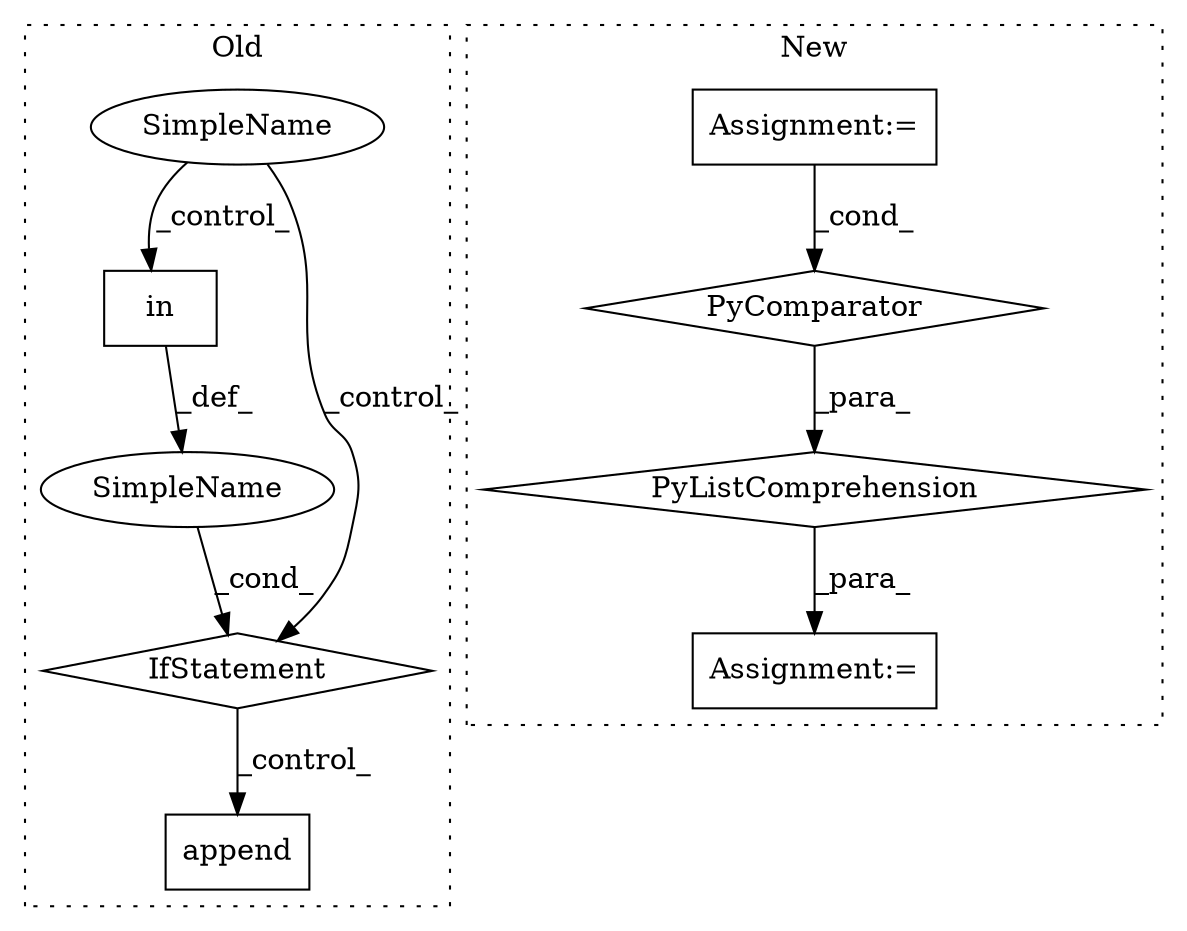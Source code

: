 digraph G {
subgraph cluster0 {
1 [label="in" a="105" s="9268" l="30" shape="box"];
4 [label="IfStatement" a="25" s="9254,9298" l="14,2" shape="diamond"];
7 [label="SimpleName" a="42" s="" l="" shape="ellipse"];
8 [label="append" a="32" s="9567,9584" l="7,1" shape="box"];
9 [label="SimpleName" a="42" s="" l="" shape="ellipse"];
label = "Old";
style="dotted";
}
subgraph cluster1 {
2 [label="PyComparator" a="113" s="9039" l="28" shape="diamond"];
3 [label="Assignment:=" a="7" s="8268" l="12" shape="box"];
5 [label="Assignment:=" a="7" s="8956" l="12" shape="box"];
6 [label="PyListComprehension" a="109" s="8968" l="107" shape="diamond"];
label = "New";
style="dotted";
}
1 -> 7 [label="_def_"];
2 -> 6 [label="_para_"];
3 -> 2 [label="_cond_"];
4 -> 8 [label="_control_"];
6 -> 5 [label="_para_"];
7 -> 4 [label="_cond_"];
9 -> 4 [label="_control_"];
9 -> 1 [label="_control_"];
}
